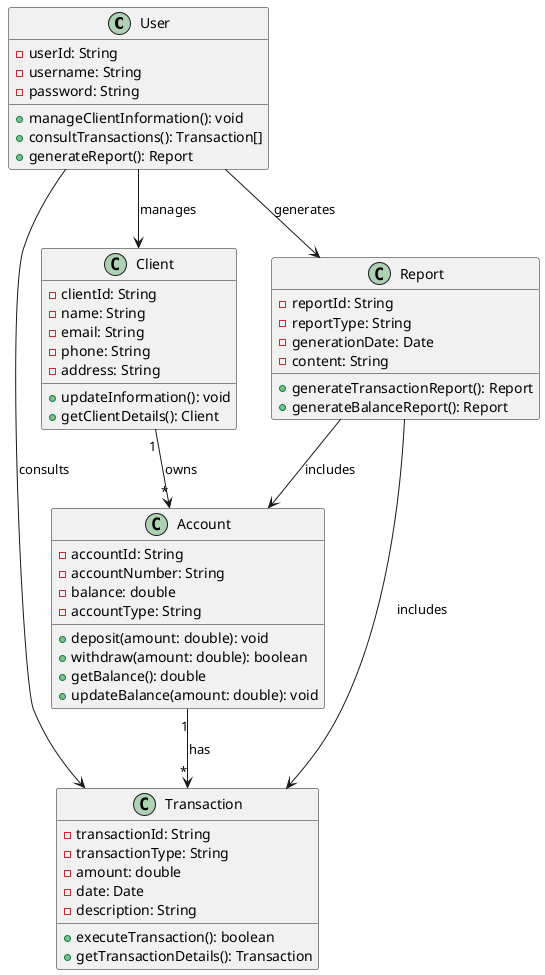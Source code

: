 @startuml
class User {
    - userId: String
    - username: String
    - password: String
    + manageClientInformation(): void
    + consultTransactions(): Transaction[]
    + generateReport(): Report
}

class Client {
    - clientId: String
    - name: String
    - email: String
    - phone: String
    - address: String
    + updateInformation(): void
    + getClientDetails(): Client
}

class Account {
    - accountId: String
    - accountNumber: String
    - balance: double
    - accountType: String
    + deposit(amount: double): void
    + withdraw(amount: double): boolean
    + getBalance(): double
    + updateBalance(amount: double): void
}

class Transaction {
    - transactionId: String
    - transactionType: String
    - amount: double
    - date: Date
    - description: String
    + executeTransaction(): boolean
    + getTransactionDetails(): Transaction
}

class Report {
    - reportId: String
    - reportType: String
    - generationDate: Date
    - content: String
    + generateTransactionReport(): Report
    + generateBalanceReport(): Report
}

User --> Client : manages
Client "1" --> "*" Account : owns
Account "1" --> "*" Transaction : has
User --> Transaction : consults
User --> Report : generates
Report --> Transaction : includes
Report --> Account : includes
@enduml